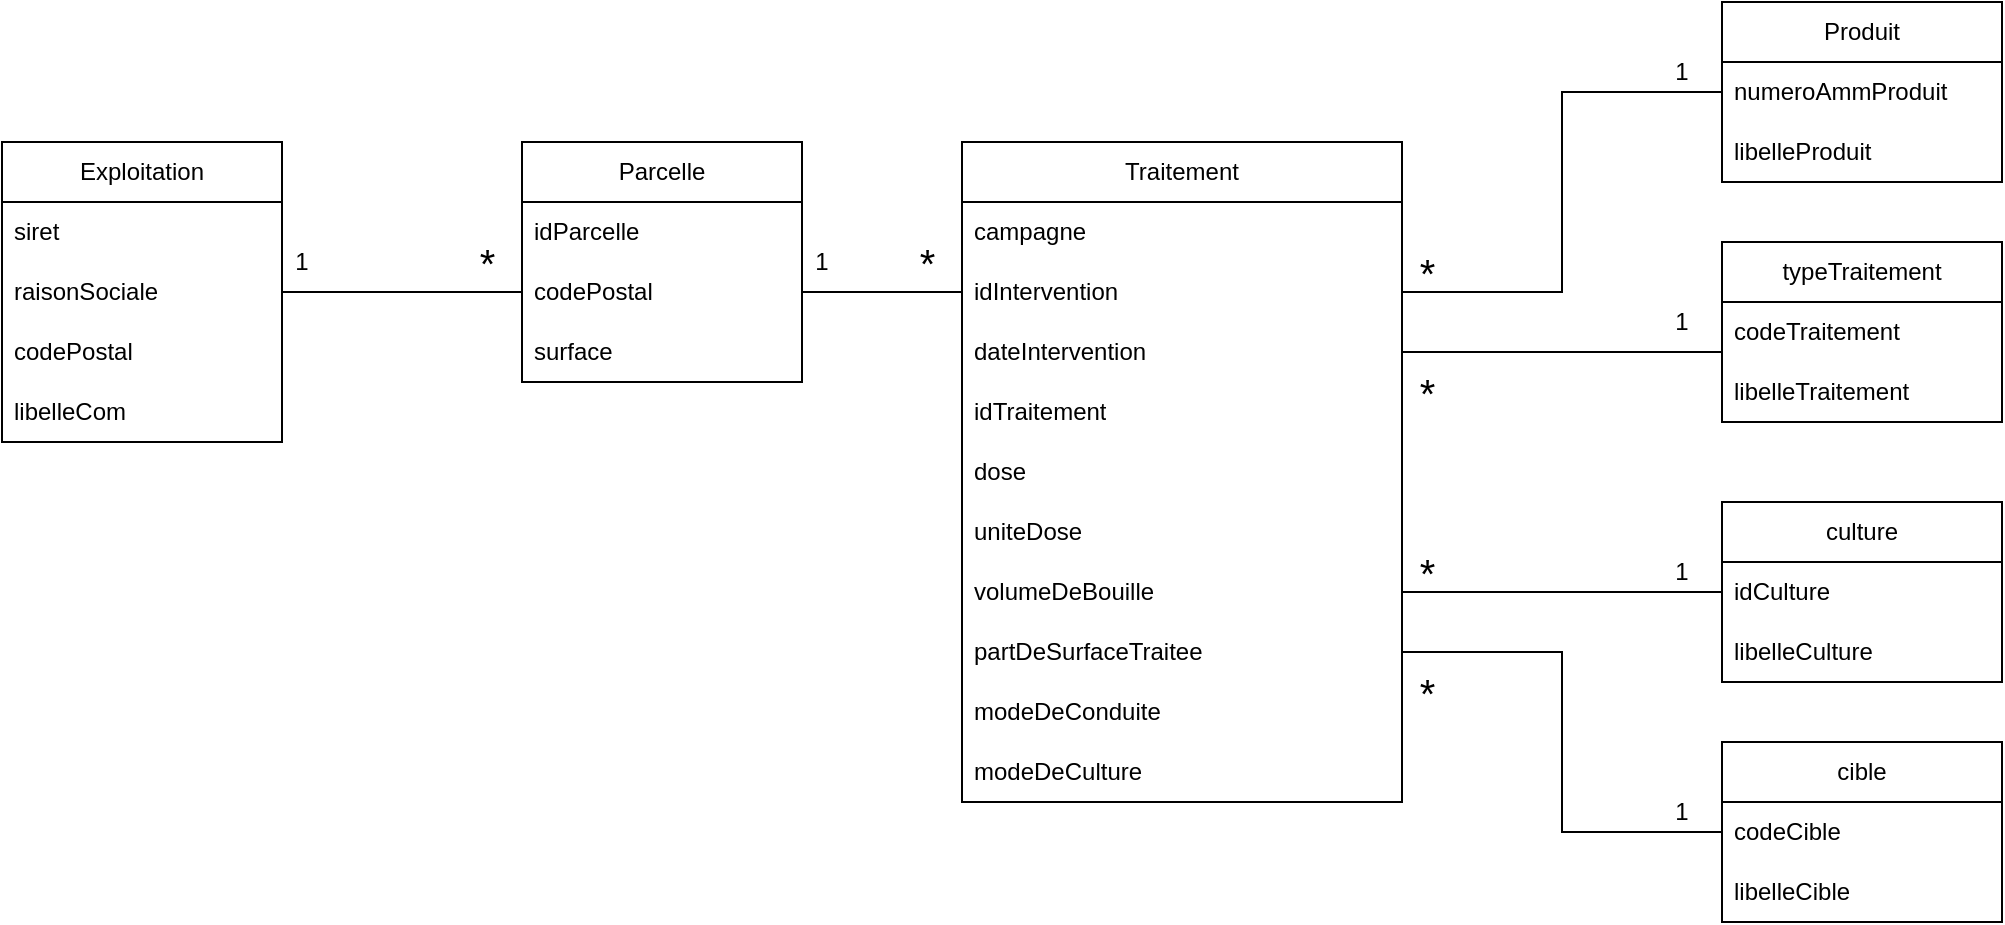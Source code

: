 <mxfile version="21.0.8" type="github">
  <diagram name="Page-1" id="tlTw1Z2xsmQWhiitK-O6">
    <mxGraphModel dx="1434" dy="796" grid="1" gridSize="10" guides="1" tooltips="1" connect="1" arrows="1" fold="1" page="1" pageScale="1" pageWidth="827" pageHeight="1169" math="0" shadow="0">
      <root>
        <mxCell id="0" />
        <mxCell id="1" parent="0" />
        <mxCell id="BiQbmbnfD55LKO0VX3Wp-1" value="Exploitation" style="swimlane;fontStyle=0;childLayout=stackLayout;horizontal=1;startSize=30;horizontalStack=0;resizeParent=1;resizeParentMax=0;resizeLast=0;collapsible=1;marginBottom=0;whiteSpace=wrap;html=1;" parent="1" vertex="1">
          <mxGeometry x="130" y="140" width="140" height="150" as="geometry" />
        </mxCell>
        <mxCell id="BiQbmbnfD55LKO0VX3Wp-2" value="siret" style="text;strokeColor=none;fillColor=none;align=left;verticalAlign=middle;spacingLeft=4;spacingRight=4;overflow=hidden;points=[[0,0.5],[1,0.5]];portConstraint=eastwest;rotatable=0;whiteSpace=wrap;html=1;" parent="BiQbmbnfD55LKO0VX3Wp-1" vertex="1">
          <mxGeometry y="30" width="140" height="30" as="geometry" />
        </mxCell>
        <mxCell id="BiQbmbnfD55LKO0VX3Wp-3" value="raisonSociale" style="text;strokeColor=none;fillColor=none;align=left;verticalAlign=middle;spacingLeft=4;spacingRight=4;overflow=hidden;points=[[0,0.5],[1,0.5]];portConstraint=eastwest;rotatable=0;whiteSpace=wrap;html=1;" parent="BiQbmbnfD55LKO0VX3Wp-1" vertex="1">
          <mxGeometry y="60" width="140" height="30" as="geometry" />
        </mxCell>
        <mxCell id="BiQbmbnfD55LKO0VX3Wp-4" value="codePostal" style="text;strokeColor=none;fillColor=none;align=left;verticalAlign=middle;spacingLeft=4;spacingRight=4;overflow=hidden;points=[[0,0.5],[1,0.5]];portConstraint=eastwest;rotatable=0;whiteSpace=wrap;html=1;" parent="BiQbmbnfD55LKO0VX3Wp-1" vertex="1">
          <mxGeometry y="90" width="140" height="30" as="geometry" />
        </mxCell>
        <mxCell id="BiQbmbnfD55LKO0VX3Wp-13" value="libelleCom" style="text;strokeColor=none;fillColor=none;align=left;verticalAlign=middle;spacingLeft=4;spacingRight=4;overflow=hidden;points=[[0,0.5],[1,0.5]];portConstraint=eastwest;rotatable=0;whiteSpace=wrap;html=1;" parent="BiQbmbnfD55LKO0VX3Wp-1" vertex="1">
          <mxGeometry y="120" width="140" height="30" as="geometry" />
        </mxCell>
        <mxCell id="BiQbmbnfD55LKO0VX3Wp-5" value="Parcelle" style="swimlane;fontStyle=0;childLayout=stackLayout;horizontal=1;startSize=30;horizontalStack=0;resizeParent=1;resizeParentMax=0;resizeLast=0;collapsible=1;marginBottom=0;whiteSpace=wrap;html=1;" parent="1" vertex="1">
          <mxGeometry x="390" y="140" width="140" height="120" as="geometry" />
        </mxCell>
        <mxCell id="BiQbmbnfD55LKO0VX3Wp-6" value="idParcelle" style="text;strokeColor=none;fillColor=none;align=left;verticalAlign=middle;spacingLeft=4;spacingRight=4;overflow=hidden;points=[[0,0.5],[1,0.5]];portConstraint=eastwest;rotatable=0;whiteSpace=wrap;html=1;" parent="BiQbmbnfD55LKO0VX3Wp-5" vertex="1">
          <mxGeometry y="30" width="140" height="30" as="geometry" />
        </mxCell>
        <mxCell id="BiQbmbnfD55LKO0VX3Wp-7" value="codePostal" style="text;strokeColor=none;fillColor=none;align=left;verticalAlign=middle;spacingLeft=4;spacingRight=4;overflow=hidden;points=[[0,0.5],[1,0.5]];portConstraint=eastwest;rotatable=0;whiteSpace=wrap;html=1;" parent="BiQbmbnfD55LKO0VX3Wp-5" vertex="1">
          <mxGeometry y="60" width="140" height="30" as="geometry" />
        </mxCell>
        <mxCell id="BiQbmbnfD55LKO0VX3Wp-8" value="surface" style="text;strokeColor=none;fillColor=none;align=left;verticalAlign=middle;spacingLeft=4;spacingRight=4;overflow=hidden;points=[[0,0.5],[1,0.5]];portConstraint=eastwest;rotatable=0;whiteSpace=wrap;html=1;" parent="BiQbmbnfD55LKO0VX3Wp-5" vertex="1">
          <mxGeometry y="90" width="140" height="30" as="geometry" />
        </mxCell>
        <mxCell id="BiQbmbnfD55LKO0VX3Wp-9" value="Traitement" style="swimlane;fontStyle=0;childLayout=stackLayout;horizontal=1;startSize=30;horizontalStack=0;resizeParent=1;resizeParentMax=0;resizeLast=0;collapsible=1;marginBottom=0;whiteSpace=wrap;html=1;" parent="1" vertex="1">
          <mxGeometry x="610" y="140" width="220" height="330" as="geometry" />
        </mxCell>
        <mxCell id="BiQbmbnfD55LKO0VX3Wp-11" value="campagne" style="text;strokeColor=none;fillColor=none;align=left;verticalAlign=middle;spacingLeft=4;spacingRight=4;overflow=hidden;points=[[0,0.5],[1,0.5]];portConstraint=eastwest;rotatable=0;whiteSpace=wrap;html=1;" parent="BiQbmbnfD55LKO0VX3Wp-9" vertex="1">
          <mxGeometry y="30" width="220" height="30" as="geometry" />
        </mxCell>
        <mxCell id="BiQbmbnfD55LKO0VX3Wp-10" value="idIntervention" style="text;strokeColor=none;fillColor=none;align=left;verticalAlign=middle;spacingLeft=4;spacingRight=4;overflow=hidden;points=[[0,0.5],[1,0.5]];portConstraint=eastwest;rotatable=0;whiteSpace=wrap;html=1;" parent="BiQbmbnfD55LKO0VX3Wp-9" vertex="1">
          <mxGeometry y="60" width="220" height="30" as="geometry" />
        </mxCell>
        <mxCell id="BiQbmbnfD55LKO0VX3Wp-22" value="dateIntervention" style="text;strokeColor=none;fillColor=none;align=left;verticalAlign=middle;spacingLeft=4;spacingRight=4;overflow=hidden;points=[[0,0.5],[1,0.5]];portConstraint=eastwest;rotatable=0;whiteSpace=wrap;html=1;" parent="BiQbmbnfD55LKO0VX3Wp-9" vertex="1">
          <mxGeometry y="90" width="220" height="30" as="geometry" />
        </mxCell>
        <mxCell id="BiQbmbnfD55LKO0VX3Wp-12" value="idTraitement" style="text;strokeColor=none;fillColor=none;align=left;verticalAlign=middle;spacingLeft=4;spacingRight=4;overflow=hidden;points=[[0,0.5],[1,0.5]];portConstraint=eastwest;rotatable=0;whiteSpace=wrap;html=1;" parent="BiQbmbnfD55LKO0VX3Wp-9" vertex="1">
          <mxGeometry y="120" width="220" height="30" as="geometry" />
        </mxCell>
        <mxCell id="BiQbmbnfD55LKO0VX3Wp-24" value="dose" style="text;strokeColor=none;fillColor=none;align=left;verticalAlign=middle;spacingLeft=4;spacingRight=4;overflow=hidden;points=[[0,0.5],[1,0.5]];portConstraint=eastwest;rotatable=0;whiteSpace=wrap;html=1;" parent="BiQbmbnfD55LKO0VX3Wp-9" vertex="1">
          <mxGeometry y="150" width="220" height="30" as="geometry" />
        </mxCell>
        <mxCell id="BiQbmbnfD55LKO0VX3Wp-27" value="uniteDose" style="text;strokeColor=none;fillColor=none;align=left;verticalAlign=middle;spacingLeft=4;spacingRight=4;overflow=hidden;points=[[0,0.5],[1,0.5]];portConstraint=eastwest;rotatable=0;whiteSpace=wrap;html=1;" parent="BiQbmbnfD55LKO0VX3Wp-9" vertex="1">
          <mxGeometry y="180" width="220" height="30" as="geometry" />
        </mxCell>
        <mxCell id="BiQbmbnfD55LKO0VX3Wp-29" value="volumeDeBouille" style="text;strokeColor=none;fillColor=none;align=left;verticalAlign=middle;spacingLeft=4;spacingRight=4;overflow=hidden;points=[[0,0.5],[1,0.5]];portConstraint=eastwest;rotatable=0;whiteSpace=wrap;html=1;" parent="BiQbmbnfD55LKO0VX3Wp-9" vertex="1">
          <mxGeometry y="210" width="220" height="30" as="geometry" />
        </mxCell>
        <mxCell id="BiQbmbnfD55LKO0VX3Wp-30" value="partDeSurfaceTraitee" style="text;strokeColor=none;fillColor=none;align=left;verticalAlign=middle;spacingLeft=4;spacingRight=4;overflow=hidden;points=[[0,0.5],[1,0.5]];portConstraint=eastwest;rotatable=0;whiteSpace=wrap;html=1;" parent="BiQbmbnfD55LKO0VX3Wp-9" vertex="1">
          <mxGeometry y="240" width="220" height="30" as="geometry" />
        </mxCell>
        <mxCell id="BiQbmbnfD55LKO0VX3Wp-28" value="modeDeConduite" style="text;strokeColor=none;fillColor=none;align=left;verticalAlign=middle;spacingLeft=4;spacingRight=4;overflow=hidden;points=[[0,0.5],[1,0.5]];portConstraint=eastwest;rotatable=0;whiteSpace=wrap;html=1;" parent="BiQbmbnfD55LKO0VX3Wp-9" vertex="1">
          <mxGeometry y="270" width="220" height="30" as="geometry" />
        </mxCell>
        <mxCell id="BiQbmbnfD55LKO0VX3Wp-26" value="modeDeCulture" style="text;strokeColor=none;fillColor=none;align=left;verticalAlign=middle;spacingLeft=4;spacingRight=4;overflow=hidden;points=[[0,0.5],[1,0.5]];portConstraint=eastwest;rotatable=0;whiteSpace=wrap;html=1;" parent="BiQbmbnfD55LKO0VX3Wp-9" vertex="1">
          <mxGeometry y="300" width="220" height="30" as="geometry" />
        </mxCell>
        <mxCell id="BiQbmbnfD55LKO0VX3Wp-15" style="edgeStyle=orthogonalEdgeStyle;rounded=0;orthogonalLoop=1;jettySize=auto;html=1;exitX=0;exitY=0.5;exitDx=0;exitDy=0;entryX=1;entryY=0.5;entryDx=0;entryDy=0;endArrow=none;endFill=0;" parent="1" source="BiQbmbnfD55LKO0VX3Wp-7" target="BiQbmbnfD55LKO0VX3Wp-3" edge="1">
          <mxGeometry relative="1" as="geometry" />
        </mxCell>
        <mxCell id="BiQbmbnfD55LKO0VX3Wp-16" value="1" style="text;html=1;strokeColor=none;fillColor=none;align=center;verticalAlign=middle;whiteSpace=wrap;rounded=0;" parent="1" vertex="1">
          <mxGeometry x="250" y="185" width="60" height="30" as="geometry" />
        </mxCell>
        <mxCell id="BiQbmbnfD55LKO0VX3Wp-17" value="&amp;nbsp;*" style="text;html=1;strokeColor=none;fillColor=none;align=center;verticalAlign=middle;whiteSpace=wrap;rounded=0;fontSize=20;" parent="1" vertex="1">
          <mxGeometry x="340" y="185" width="60" height="30" as="geometry" />
        </mxCell>
        <mxCell id="BiQbmbnfD55LKO0VX3Wp-19" style="edgeStyle=orthogonalEdgeStyle;rounded=0;orthogonalLoop=1;jettySize=auto;html=1;exitX=1;exitY=0.5;exitDx=0;exitDy=0;entryX=0;entryY=0.5;entryDx=0;entryDy=0;fontSize=20;endArrow=none;endFill=0;" parent="1" source="BiQbmbnfD55LKO0VX3Wp-7" target="BiQbmbnfD55LKO0VX3Wp-10" edge="1">
          <mxGeometry relative="1" as="geometry" />
        </mxCell>
        <mxCell id="BiQbmbnfD55LKO0VX3Wp-20" value="1" style="text;html=1;strokeColor=none;fillColor=none;align=center;verticalAlign=middle;whiteSpace=wrap;rounded=0;" parent="1" vertex="1">
          <mxGeometry x="510" y="185" width="60" height="30" as="geometry" />
        </mxCell>
        <mxCell id="BiQbmbnfD55LKO0VX3Wp-21" value="&amp;nbsp;*" style="text;html=1;strokeColor=none;fillColor=none;align=center;verticalAlign=middle;whiteSpace=wrap;rounded=0;fontSize=20;" parent="1" vertex="1">
          <mxGeometry x="560" y="185" width="60" height="30" as="geometry" />
        </mxCell>
        <mxCell id="BiQbmbnfD55LKO0VX3Wp-35" value="cible" style="swimlane;fontStyle=0;childLayout=stackLayout;horizontal=1;startSize=30;horizontalStack=0;resizeParent=1;resizeParentMax=0;resizeLast=0;collapsible=1;marginBottom=0;whiteSpace=wrap;html=1;" parent="1" vertex="1">
          <mxGeometry x="990" y="440" width="140" height="90" as="geometry" />
        </mxCell>
        <mxCell id="BiQbmbnfD55LKO0VX3Wp-36" value="codeCible" style="text;strokeColor=none;fillColor=none;align=left;verticalAlign=middle;spacingLeft=4;spacingRight=4;overflow=hidden;points=[[0,0.5],[1,0.5]];portConstraint=eastwest;rotatable=0;whiteSpace=wrap;html=1;" parent="BiQbmbnfD55LKO0VX3Wp-35" vertex="1">
          <mxGeometry y="30" width="140" height="30" as="geometry" />
        </mxCell>
        <mxCell id="BiQbmbnfD55LKO0VX3Wp-37" value="libelleCible" style="text;strokeColor=none;fillColor=none;align=left;verticalAlign=middle;spacingLeft=4;spacingRight=4;overflow=hidden;points=[[0,0.5],[1,0.5]];portConstraint=eastwest;rotatable=0;whiteSpace=wrap;html=1;" parent="BiQbmbnfD55LKO0VX3Wp-35" vertex="1">
          <mxGeometry y="60" width="140" height="30" as="geometry" />
        </mxCell>
        <mxCell id="BiQbmbnfD55LKO0VX3Wp-39" value="typeTraitement" style="swimlane;fontStyle=0;childLayout=stackLayout;horizontal=1;startSize=30;horizontalStack=0;resizeParent=1;resizeParentMax=0;resizeLast=0;collapsible=1;marginBottom=0;whiteSpace=wrap;html=1;" parent="1" vertex="1">
          <mxGeometry x="990" y="190" width="140" height="90" as="geometry" />
        </mxCell>
        <mxCell id="BiQbmbnfD55LKO0VX3Wp-40" value="codeTraitement" style="text;strokeColor=none;fillColor=none;align=left;verticalAlign=middle;spacingLeft=4;spacingRight=4;overflow=hidden;points=[[0,0.5],[1,0.5]];portConstraint=eastwest;rotatable=0;whiteSpace=wrap;html=1;" parent="BiQbmbnfD55LKO0VX3Wp-39" vertex="1">
          <mxGeometry y="30" width="140" height="30" as="geometry" />
        </mxCell>
        <mxCell id="BiQbmbnfD55LKO0VX3Wp-41" value="libelleTraitement" style="text;strokeColor=none;fillColor=none;align=left;verticalAlign=middle;spacingLeft=4;spacingRight=4;overflow=hidden;points=[[0,0.5],[1,0.5]];portConstraint=eastwest;rotatable=0;whiteSpace=wrap;html=1;" parent="BiQbmbnfD55LKO0VX3Wp-39" vertex="1">
          <mxGeometry y="60" width="140" height="30" as="geometry" />
        </mxCell>
        <mxCell id="BiQbmbnfD55LKO0VX3Wp-42" value="culture" style="swimlane;fontStyle=0;childLayout=stackLayout;horizontal=1;startSize=30;horizontalStack=0;resizeParent=1;resizeParentMax=0;resizeLast=0;collapsible=1;marginBottom=0;whiteSpace=wrap;html=1;" parent="1" vertex="1">
          <mxGeometry x="990" y="320" width="140" height="90" as="geometry" />
        </mxCell>
        <mxCell id="BiQbmbnfD55LKO0VX3Wp-43" value="idCulture" style="text;strokeColor=none;fillColor=none;align=left;verticalAlign=middle;spacingLeft=4;spacingRight=4;overflow=hidden;points=[[0,0.5],[1,0.5]];portConstraint=eastwest;rotatable=0;whiteSpace=wrap;html=1;" parent="BiQbmbnfD55LKO0VX3Wp-42" vertex="1">
          <mxGeometry y="30" width="140" height="30" as="geometry" />
        </mxCell>
        <mxCell id="BiQbmbnfD55LKO0VX3Wp-44" value="libelleCulture" style="text;strokeColor=none;fillColor=none;align=left;verticalAlign=middle;spacingLeft=4;spacingRight=4;overflow=hidden;points=[[0,0.5],[1,0.5]];portConstraint=eastwest;rotatable=0;whiteSpace=wrap;html=1;" parent="BiQbmbnfD55LKO0VX3Wp-42" vertex="1">
          <mxGeometry y="60" width="140" height="30" as="geometry" />
        </mxCell>
        <mxCell id="BiQbmbnfD55LKO0VX3Wp-48" value="1" style="text;html=1;strokeColor=none;fillColor=none;align=center;verticalAlign=middle;whiteSpace=wrap;rounded=0;" parent="1" vertex="1">
          <mxGeometry x="940" y="90" width="60" height="30" as="geometry" />
        </mxCell>
        <mxCell id="BiQbmbnfD55LKO0VX3Wp-49" value="1" style="text;html=1;strokeColor=none;fillColor=none;align=center;verticalAlign=middle;whiteSpace=wrap;rounded=0;" parent="1" vertex="1">
          <mxGeometry x="940" y="340" width="60" height="30" as="geometry" />
        </mxCell>
        <mxCell id="BiQbmbnfD55LKO0VX3Wp-50" value="1" style="text;html=1;strokeColor=none;fillColor=none;align=center;verticalAlign=middle;whiteSpace=wrap;rounded=0;" parent="1" vertex="1">
          <mxGeometry x="940" y="460" width="60" height="30" as="geometry" />
        </mxCell>
        <mxCell id="BiQbmbnfD55LKO0VX3Wp-51" value="&amp;nbsp;*" style="text;html=1;strokeColor=none;fillColor=none;align=center;verticalAlign=middle;whiteSpace=wrap;rounded=0;fontSize=20;" parent="1" vertex="1">
          <mxGeometry x="810" y="400" width="60" height="30" as="geometry" />
        </mxCell>
        <mxCell id="BiQbmbnfD55LKO0VX3Wp-52" value="&amp;nbsp;*" style="text;html=1;strokeColor=none;fillColor=none;align=center;verticalAlign=middle;whiteSpace=wrap;rounded=0;fontSize=20;" parent="1" vertex="1">
          <mxGeometry x="810" y="250" width="60" height="30" as="geometry" />
        </mxCell>
        <mxCell id="BiQbmbnfD55LKO0VX3Wp-53" value="&amp;nbsp;*" style="text;html=1;strokeColor=none;fillColor=none;align=center;verticalAlign=middle;whiteSpace=wrap;rounded=0;fontSize=20;" parent="1" vertex="1">
          <mxGeometry x="810" y="340" width="60" height="30" as="geometry" />
        </mxCell>
        <mxCell id="zr9mgVxH5CI_2CXps_2O-1" value="Produit" style="swimlane;fontStyle=0;childLayout=stackLayout;horizontal=1;startSize=30;horizontalStack=0;resizeParent=1;resizeParentMax=0;resizeLast=0;collapsible=1;marginBottom=0;whiteSpace=wrap;html=1;" vertex="1" parent="1">
          <mxGeometry x="990" y="70" width="140" height="90" as="geometry" />
        </mxCell>
        <mxCell id="zr9mgVxH5CI_2CXps_2O-2" value="numeroAmmProduit" style="text;strokeColor=none;fillColor=none;align=left;verticalAlign=middle;spacingLeft=4;spacingRight=4;overflow=hidden;points=[[0,0.5],[1,0.5]];portConstraint=eastwest;rotatable=0;whiteSpace=wrap;html=1;" vertex="1" parent="zr9mgVxH5CI_2CXps_2O-1">
          <mxGeometry y="30" width="140" height="30" as="geometry" />
        </mxCell>
        <mxCell id="zr9mgVxH5CI_2CXps_2O-3" value="libelleProduit" style="text;strokeColor=none;fillColor=none;align=left;verticalAlign=middle;spacingLeft=4;spacingRight=4;overflow=hidden;points=[[0,0.5],[1,0.5]];portConstraint=eastwest;rotatable=0;whiteSpace=wrap;html=1;" vertex="1" parent="zr9mgVxH5CI_2CXps_2O-1">
          <mxGeometry y="60" width="140" height="30" as="geometry" />
        </mxCell>
        <mxCell id="zr9mgVxH5CI_2CXps_2O-4" style="edgeStyle=orthogonalEdgeStyle;rounded=0;orthogonalLoop=1;jettySize=auto;html=1;exitX=1;exitY=0.5;exitDx=0;exitDy=0;entryX=0;entryY=0.5;entryDx=0;entryDy=0;endArrow=none;endFill=0;" edge="1" parent="1" source="BiQbmbnfD55LKO0VX3Wp-10" target="zr9mgVxH5CI_2CXps_2O-2">
          <mxGeometry relative="1" as="geometry" />
        </mxCell>
        <mxCell id="zr9mgVxH5CI_2CXps_2O-5" style="edgeStyle=orthogonalEdgeStyle;rounded=0;orthogonalLoop=1;jettySize=auto;html=1;exitX=1;exitY=0.5;exitDx=0;exitDy=0;entryX=0;entryY=-0.167;entryDx=0;entryDy=0;entryPerimeter=0;endArrow=none;endFill=0;" edge="1" parent="1" source="BiQbmbnfD55LKO0VX3Wp-22" target="BiQbmbnfD55LKO0VX3Wp-41">
          <mxGeometry relative="1" as="geometry" />
        </mxCell>
        <mxCell id="zr9mgVxH5CI_2CXps_2O-6" style="edgeStyle=orthogonalEdgeStyle;rounded=0;orthogonalLoop=1;jettySize=auto;html=1;exitX=1;exitY=0.5;exitDx=0;exitDy=0;entryX=0;entryY=0.5;entryDx=0;entryDy=0;endArrow=none;endFill=0;" edge="1" parent="1" source="BiQbmbnfD55LKO0VX3Wp-29" target="BiQbmbnfD55LKO0VX3Wp-43">
          <mxGeometry relative="1" as="geometry" />
        </mxCell>
        <mxCell id="zr9mgVxH5CI_2CXps_2O-7" style="edgeStyle=orthogonalEdgeStyle;rounded=0;orthogonalLoop=1;jettySize=auto;html=1;exitX=1;exitY=0.5;exitDx=0;exitDy=0;endArrow=none;endFill=0;" edge="1" parent="1" source="BiQbmbnfD55LKO0VX3Wp-30" target="BiQbmbnfD55LKO0VX3Wp-36">
          <mxGeometry relative="1" as="geometry" />
        </mxCell>
        <mxCell id="zr9mgVxH5CI_2CXps_2O-8" value="&amp;nbsp;*" style="text;html=1;strokeColor=none;fillColor=none;align=center;verticalAlign=middle;whiteSpace=wrap;rounded=0;fontSize=20;" vertex="1" parent="1">
          <mxGeometry x="810" y="190" width="60" height="30" as="geometry" />
        </mxCell>
        <mxCell id="zr9mgVxH5CI_2CXps_2O-9" value="1" style="text;html=1;strokeColor=none;fillColor=none;align=center;verticalAlign=middle;whiteSpace=wrap;rounded=0;" vertex="1" parent="1">
          <mxGeometry x="940" y="215" width="60" height="30" as="geometry" />
        </mxCell>
      </root>
    </mxGraphModel>
  </diagram>
</mxfile>
